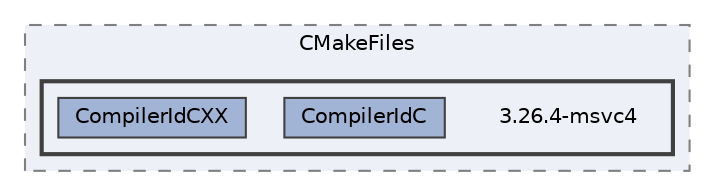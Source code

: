 digraph "E:/Code/Skola/Su/CProg/CProg-Project/out/build/Mingw64-Debug/CMakeFiles/3.26.4-msvc4"
{
 // LATEX_PDF_SIZE
  bgcolor="transparent";
  edge [fontname=Helvetica,fontsize=10,labelfontname=Helvetica,labelfontsize=10];
  node [fontname=Helvetica,fontsize=10,shape=box,height=0.2,width=0.4];
  compound=true
  subgraph clusterdir_8952d4ffaa2064f501b12e630f94669e {
    graph [ bgcolor="#edf0f7", pencolor="grey50", label="CMakeFiles", fontname=Helvetica,fontsize=10 style="filled,dashed", URL="dir_8952d4ffaa2064f501b12e630f94669e.html",tooltip=""]
  subgraph clusterdir_a8243e36ef3c18b932eb4331a97cbda7 {
    graph [ bgcolor="#edf0f7", pencolor="grey25", label="", fontname=Helvetica,fontsize=10 style="filled,bold", URL="dir_a8243e36ef3c18b932eb4331a97cbda7.html",tooltip=""]
    dir_a8243e36ef3c18b932eb4331a97cbda7 [shape=plaintext, label="3.26.4-msvc4"];
  dir_855fabb8076c1eb5727f5c5016f9c775 [label="CompilerIdC", fillcolor="#a2b4d6", color="grey25", style="filled", URL="dir_855fabb8076c1eb5727f5c5016f9c775.html",tooltip=""];
  dir_eb8c4b8281385a765594a7a64ac9c1a9 [label="CompilerIdCXX", fillcolor="#a2b4d6", color="grey25", style="filled", URL="dir_eb8c4b8281385a765594a7a64ac9c1a9.html",tooltip=""];
  }
  }
}
